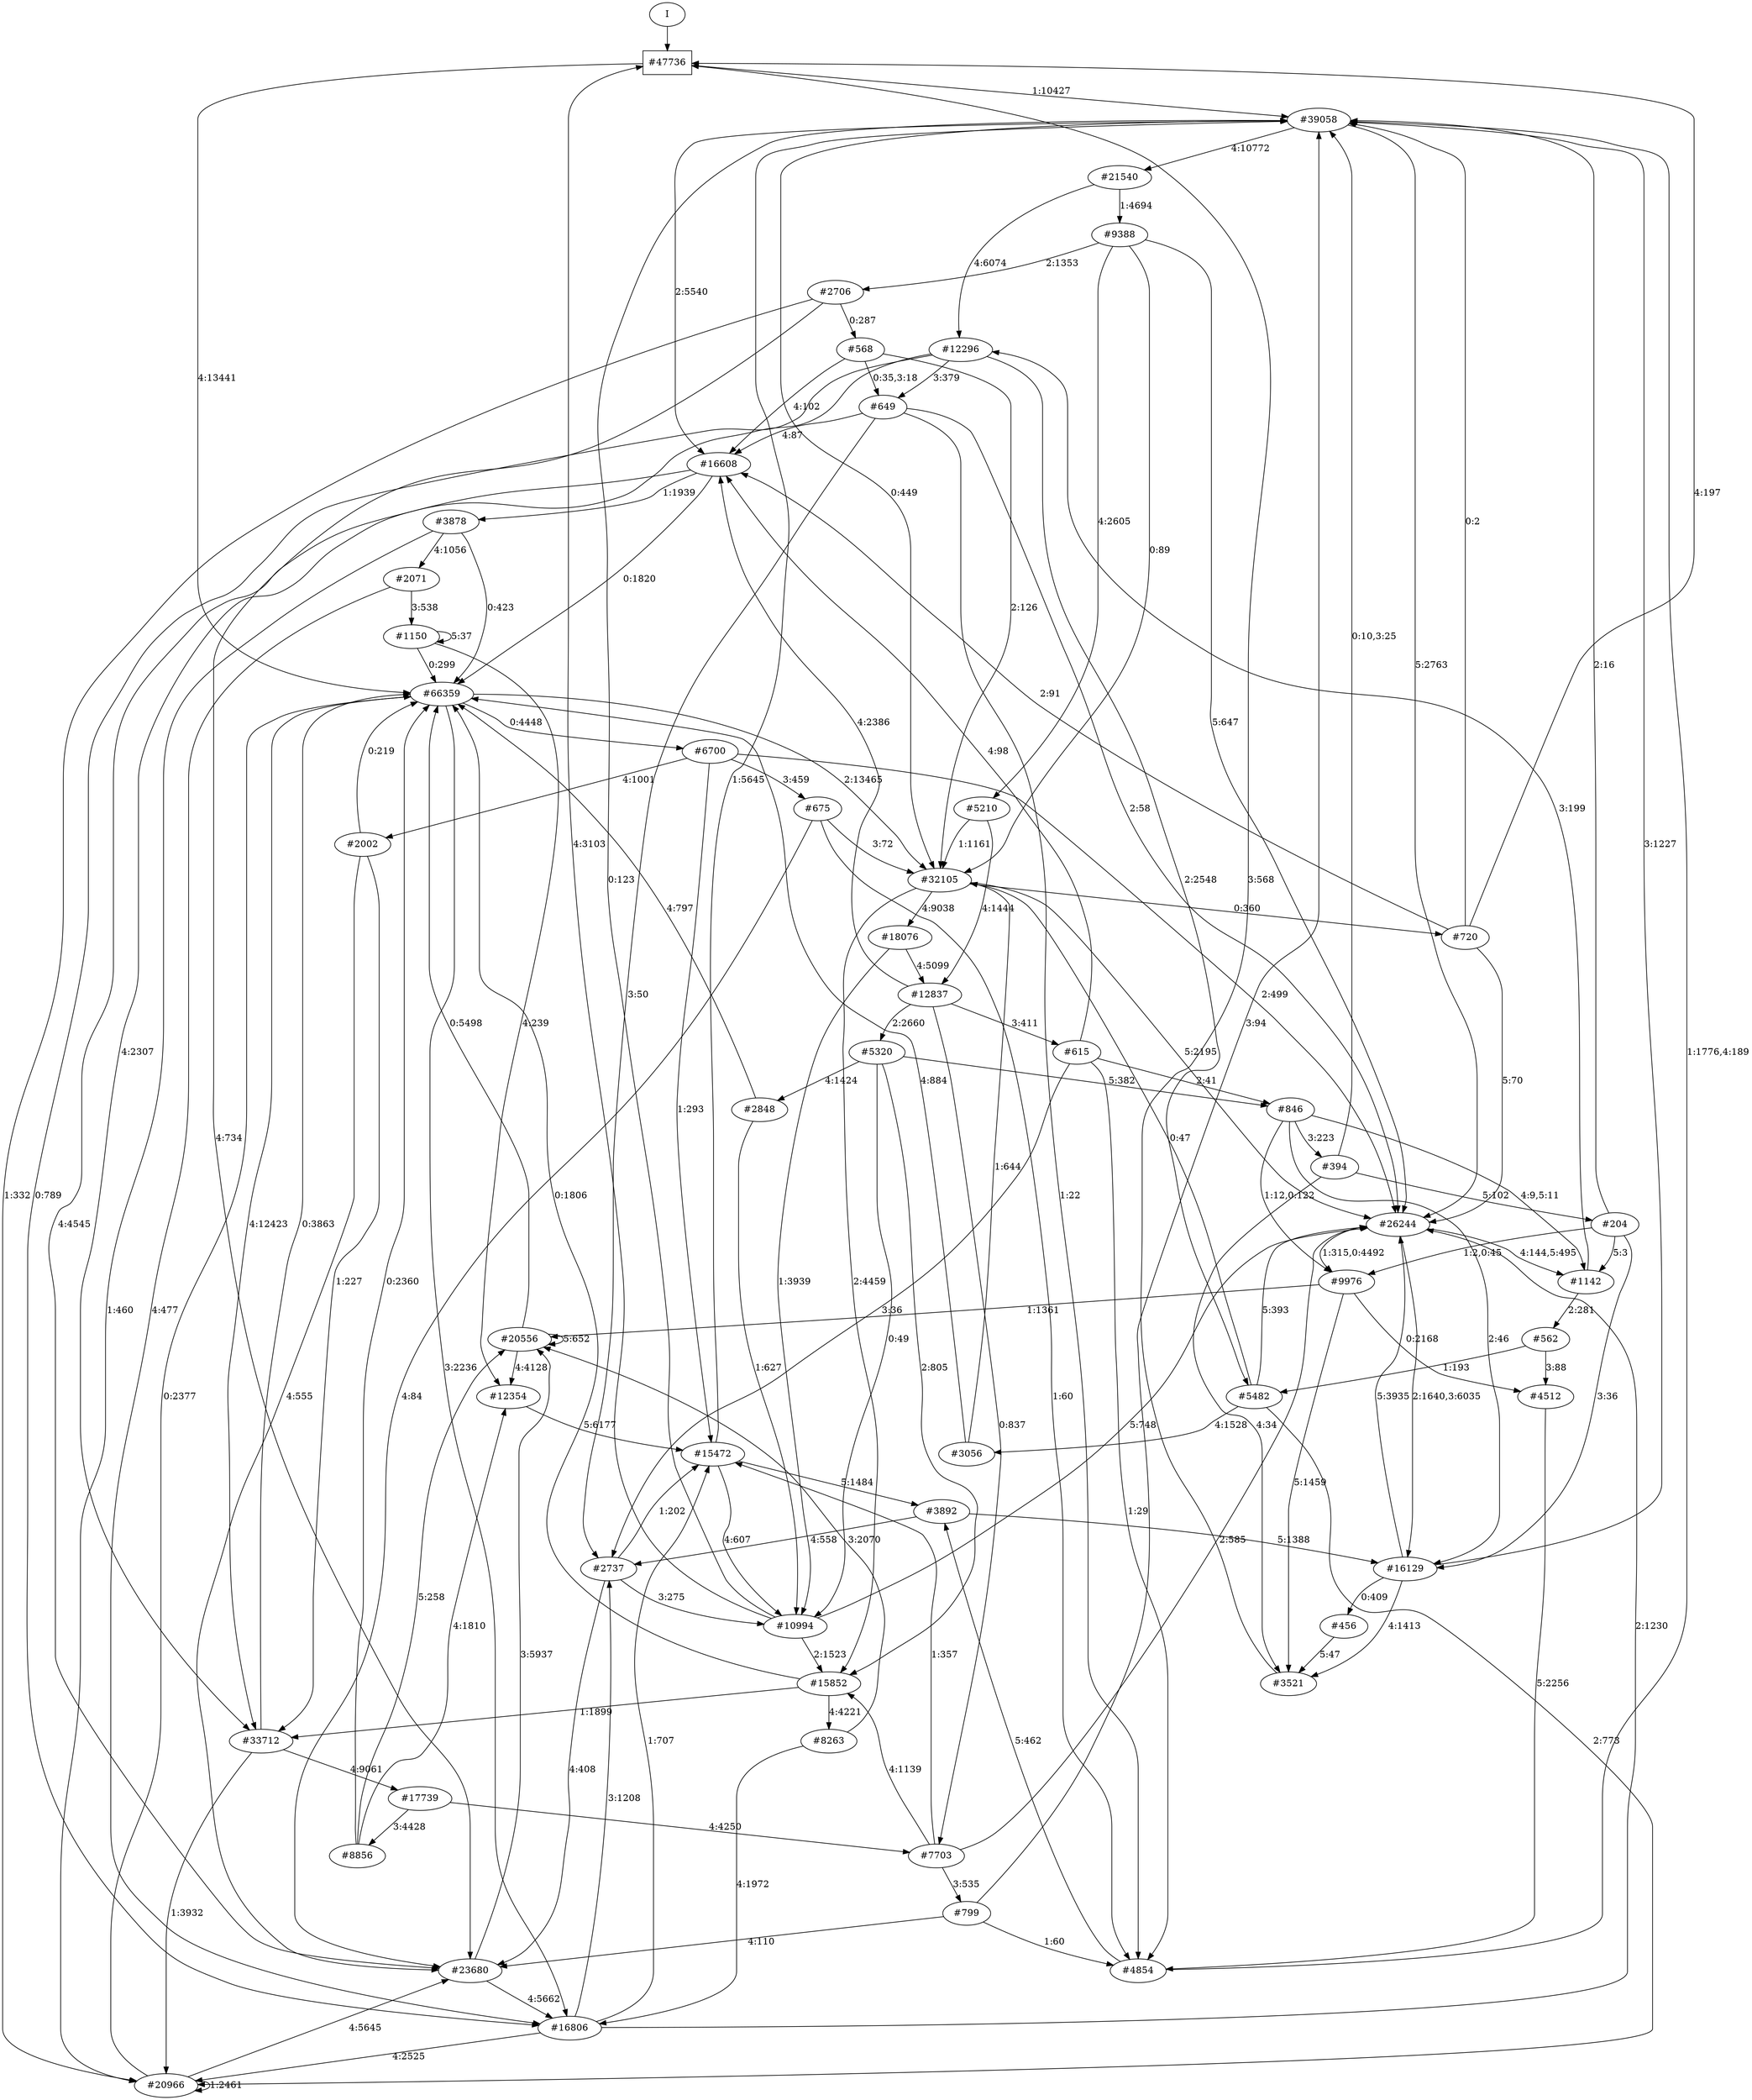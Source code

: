 // produced with flexfringe from git commitd1cf04ada0831d0605a3651971ef9a02091d8823
// dfasat/flexfringe -h=alergia -d=alergia_data -o=experiments/flexfringe_pautomac_study/flexfringe_data/exp6_n10_l0_p0_07999999999999999dfa -n=10 -l=0 -p=0.07999999999999999 /Users/nicholasrenninger/Google Drive/Grad School/specification learning/code/DPFA_DTS_product_experiment/dfasatInvestigations/experiments/flexfringe_pautomac_study/flexfringe_data/flexfringe_pautomac_study_train 
digraph DFA {
	0 [label="root" shape=box];
		I -> 0;
	0 [ label="#47736"  ];
		0 -> 1 [label="1:10427"  ];
		0 -> 24 [label="4:13441"  ];
	1 [ label="#39058"  ];
		1 -> 2 [label="4:10772"  ];
		1 -> 21 [label="2:5540"  ];
		1 -> 26 [label="0:449"  ];
		1 -> 103 [label="5:2763"  ];
	2 [ label="#21540"  ];
		2 -> 3 [label="4:6074"  ];
		2 -> 200 [label="1:4694"  ];
	200 [ label="#9388"  ];
		200 -> 26 [label="0:89"  ];
		200 -> 103 [label="5:647"  ];
		200 -> 201 [label="4:2605"  ];
		200 -> 460 [label="2:1353"  ];
	201 [ label="#5210"  ];
		201 -> 26 [label="1:1161"  ];
		201 -> 123 [label="4:1444"  ];
	460 [ label="#2706"  ];
		460 -> 22 [label="4:734"  ];
		460 -> 579 [label="0:287"  ];
		460 -> 583 [label="1:332"  ];
	579 [ label="#568"  ];
		579 -> 21 [label="4:102"  ];
		579 -> 26 [label="2:126"  ];
		579 -> 296 [label="0:35,3:18"  ];
	3 [ label="#12296"  ];
		3 -> 8 [label="2:2548"  ];
		3 -> 23 [label="0:789"  ];
		3 -> 232 [label="4:2307"  ];
		3 -> 296 [label="3:379"  ];
	8 [ label="#5482"  ];
		8 -> 26 [label="0:47"  ];
		8 -> 103 [label="5:393"  ];
		8 -> 583 [label="2:773"  ];
		8 -> 720 [label="4:1528"  ];
	720 [ label="#3056"  ];
		720 -> 24 [label="4:884"  ];
		720 -> 26 [label="1:644"  ];
	296 [ label="#649"  ];
		296 -> 21 [label="4:87"  ];
		296 -> 103 [label="2:58"  ];
		296 -> 106 [label="1:22"  ];
		296 -> 1052 [label="3:50"  ];
	21 [ label="#16608"  ];
		21 -> 22 [label="4:4545"  ];
		21 -> 24 [label="0:1820"  ];
		21 -> 567 [label="1:1939"  ];
	567 [ label="#3878"  ];
		567 -> 24 [label="0:423"  ];
		567 -> 568 [label="4:1056"  ];
		567 -> 583 [label="1:460"  ];
	568 [ label="#2071"  ];
		568 -> 23 [label="4:477"  ];
		568 -> 2352 [label="3:538"  ];
	2352 [ label="#1150"  ];
		2352 -> 24 [label="0:299"  ];
		2352 -> 758 [label="4:239"  ];
		2352 -> 2352 [label="5:37"  ];
	22 [ label="#23680"  ];
		22 -> 23 [label="4:5662"  ];
		22 -> 132 [label="3:5937"  ];
	23 [ label="#16806"  ];
		23 -> 103 [label="2:1230"  ];
		23 -> 583 [label="4:2525"  ];
		23 -> 759 [label="1:707"  ];
		23 -> 1052 [label="3:1208"  ];
	1052 [ label="#2737"  ];
		1052 -> 22 [label="4:408"  ];
		1052 -> 759 [label="1:202"  ];
		1052 -> 973 [label="3:275"  ];
	132 [ label="#20556"  ];
		132 -> 24 [label="0:5498"  ];
		132 -> 132 [label="5:652"  ];
		132 -> 758 [label="4:4128"  ];
	103 [ label="#26244"  ];
		103 -> 104 [label="1:315,0:4492"  ];
		103 -> 657 [label="2:1640,3:6035"  ];
		103 -> 3911 [label="4:144,5:495"  ];
	104 [ label="#9976"  ];
		104 -> 105 [label="0:2168"  ];
		104 -> 132 [label="1:1361"  ];
		104 -> 780 [label="5:1459"  ];
	105 [ label="#4512"  ];
		105 -> 106 [label="5:2256"  ];
	106 [ label="#4854"  ];
		106 -> 1 [label="1:1776,4:189"  ];
		106 -> 760 [label="5:462"  ];
	780 [ label="#3521"  ];
		780 -> 0 [label="3:568"  ];
	657 [ label="#16129"  ];
		657 -> 1 [label="3:1227"  ];
		657 -> 103 [label="5:3935"  ];
		657 -> 731 [label="0:409"  ];
		657 -> 780 [label="4:1413"  ];
	731 [ label="#456"  ];
		731 -> 780 [label="5:47"  ];
	3911 [ label="#1142"  ];
		3911 -> 3 [label="3:199"  ];
		3911 -> 3912 [label="2:281"  ];
	3912 [ label="#562"  ];
		3912 -> 8 [label="1:193"  ];
		3912 -> 105 [label="3:88"  ];
	24 [ label="#66359"  ];
		24 -> 23 [label="3:2236"  ];
		24 -> 25 [label="0:4448"  ];
		24 -> 26 [label="2:13465"  ];
		24 -> 232 [label="4:12423"  ];
	232 [ label="#33712"  ];
		232 -> 24 [label="0:3863"  ];
		232 -> 233 [label="4:9061"  ];
		232 -> 583 [label="1:3932"  ];
	583 [ label="#20966"  ];
		583 -> 22 [label="4:5645"  ];
		583 -> 24 [label="0:2377"  ];
		583 -> 583 [label="1:2461"  ];
	233 [ label="#17739"  ];
		233 -> 234 [label="4:4250"  ];
		233 -> 464 [label="3:4428"  ];
	234 [ label="#7703"  ];
		234 -> 68 [label="4:1139"  ];
		234 -> 103 [label="2:585"  ];
		234 -> 235 [label="3:535"  ];
		234 -> 759 [label="1:357"  ];
	235 [ label="#799"  ];
		235 -> 1 [label="3:94"  ];
		235 -> 22 [label="4:110"  ];
		235 -> 106 [label="1:60"  ];
	464 [ label="#8856"  ];
		464 -> 24 [label="0:2360"  ];
		464 -> 132 [label="5:258"  ];
		464 -> 758 [label="4:1810"  ];
	758 [ label="#12354"  ];
		758 -> 759 [label="5:6177"  ];
	759 [ label="#15472"  ];
		759 -> 1 [label="1:5645"  ];
		759 -> 760 [label="5:1484"  ];
		759 -> 973 [label="4:607"  ];
	760 [ label="#3892"  ];
		760 -> 657 [label="5:1388"  ];
		760 -> 1052 [label="4:558"  ];
	26 [ label="#32105"  ];
		26 -> 68 [label="2:4459"  ];
		26 -> 103 [label="5:2195"  ];
		26 -> 122 [label="4:9038"  ];
		26 -> 2175 [label="0:360"  ];
	122 [ label="#18076"  ];
		122 -> 123 [label="4:5099"  ];
		122 -> 973 [label="1:3939"  ];
	973 [ label="#10994"  ];
		973 -> 0 [label="4:3103"  ];
		973 -> 1 [label="0:123"  ];
		973 -> 68 [label="2:1523"  ];
		973 -> 103 [label="5:748"  ];
	123 [ label="#12837"  ];
		123 -> 21 [label="4:2386"  ];
		123 -> 234 [label="0:837"  ];
		123 -> 324 [label="2:2660"  ];
		123 -> 1496 [label="3:411"  ];
	324 [ label="#5320"  ];
		324 -> 68 [label="2:805"  ];
		324 -> 325 [label="5:382"  ];
		324 -> 686 [label="4:1424"  ];
		324 -> 973 [label="0:49"  ];
	686 [ label="#2848"  ];
		686 -> 24 [label="4:797"  ];
		686 -> 973 [label="1:627"  ];
	325 [ label="#846"  ];
		325 -> 104 [label="1:12,0:122"  ];
		325 -> 326 [label="3:223"  ];
		325 -> 657 [label="2:46"  ];
		325 -> 3911 [label="4:9,5:11"  ];
	326 [ label="#394"  ];
		326 -> 1 [label="0:10,3:25"  ];
		326 -> 327 [label="5:102"  ];
		326 -> 780 [label="4:34"  ];
	327 [ label="#204"  ];
		327 -> 1 [label="2:16"  ];
		327 -> 104 [label="1:2,0:45"  ];
		327 -> 657 [label="3:36"  ];
		327 -> 3911 [label="5:3"  ];
	1496 [ label="#615"  ];
		1496 -> 21 [label="4:98"  ];
		1496 -> 106 [label="1:29"  ];
		1496 -> 325 [label="2:41"  ];
		1496 -> 1052 [label="3:36"  ];
	68 [ label="#15852"  ];
		68 -> 24 [label="0:1806"  ];
		68 -> 232 [label="1:1899"  ];
		68 -> 1414 [label="4:4221"  ];
	1414 [ label="#8263"  ];
		1414 -> 23 [label="4:1972"  ];
		1414 -> 132 [label="3:2070"  ];
	2175 [ label="#720"  ];
		2175 -> 0 [label="4:197"  ];
		2175 -> 1 [label="0:2"  ];
		2175 -> 21 [label="2:91"  ];
		2175 -> 103 [label="5:70"  ];
	25 [ label="#6700"  ];
		25 -> 103 [label="2:499"  ];
		25 -> 632 [label="4:1001"  ];
		25 -> 759 [label="1:293"  ];
		25 -> 2099 [label="3:459"  ];
	632 [ label="#2002"  ];
		632 -> 22 [label="4:555"  ];
		632 -> 24 [label="0:219"  ];
		632 -> 232 [label="1:227"  ];
	2099 [ label="#675"  ];
		2099 -> 22 [label="4:84"  ];
		2099 -> 26 [label="3:72"  ];
		2099 -> 106 [label="1:60"  ];
}
